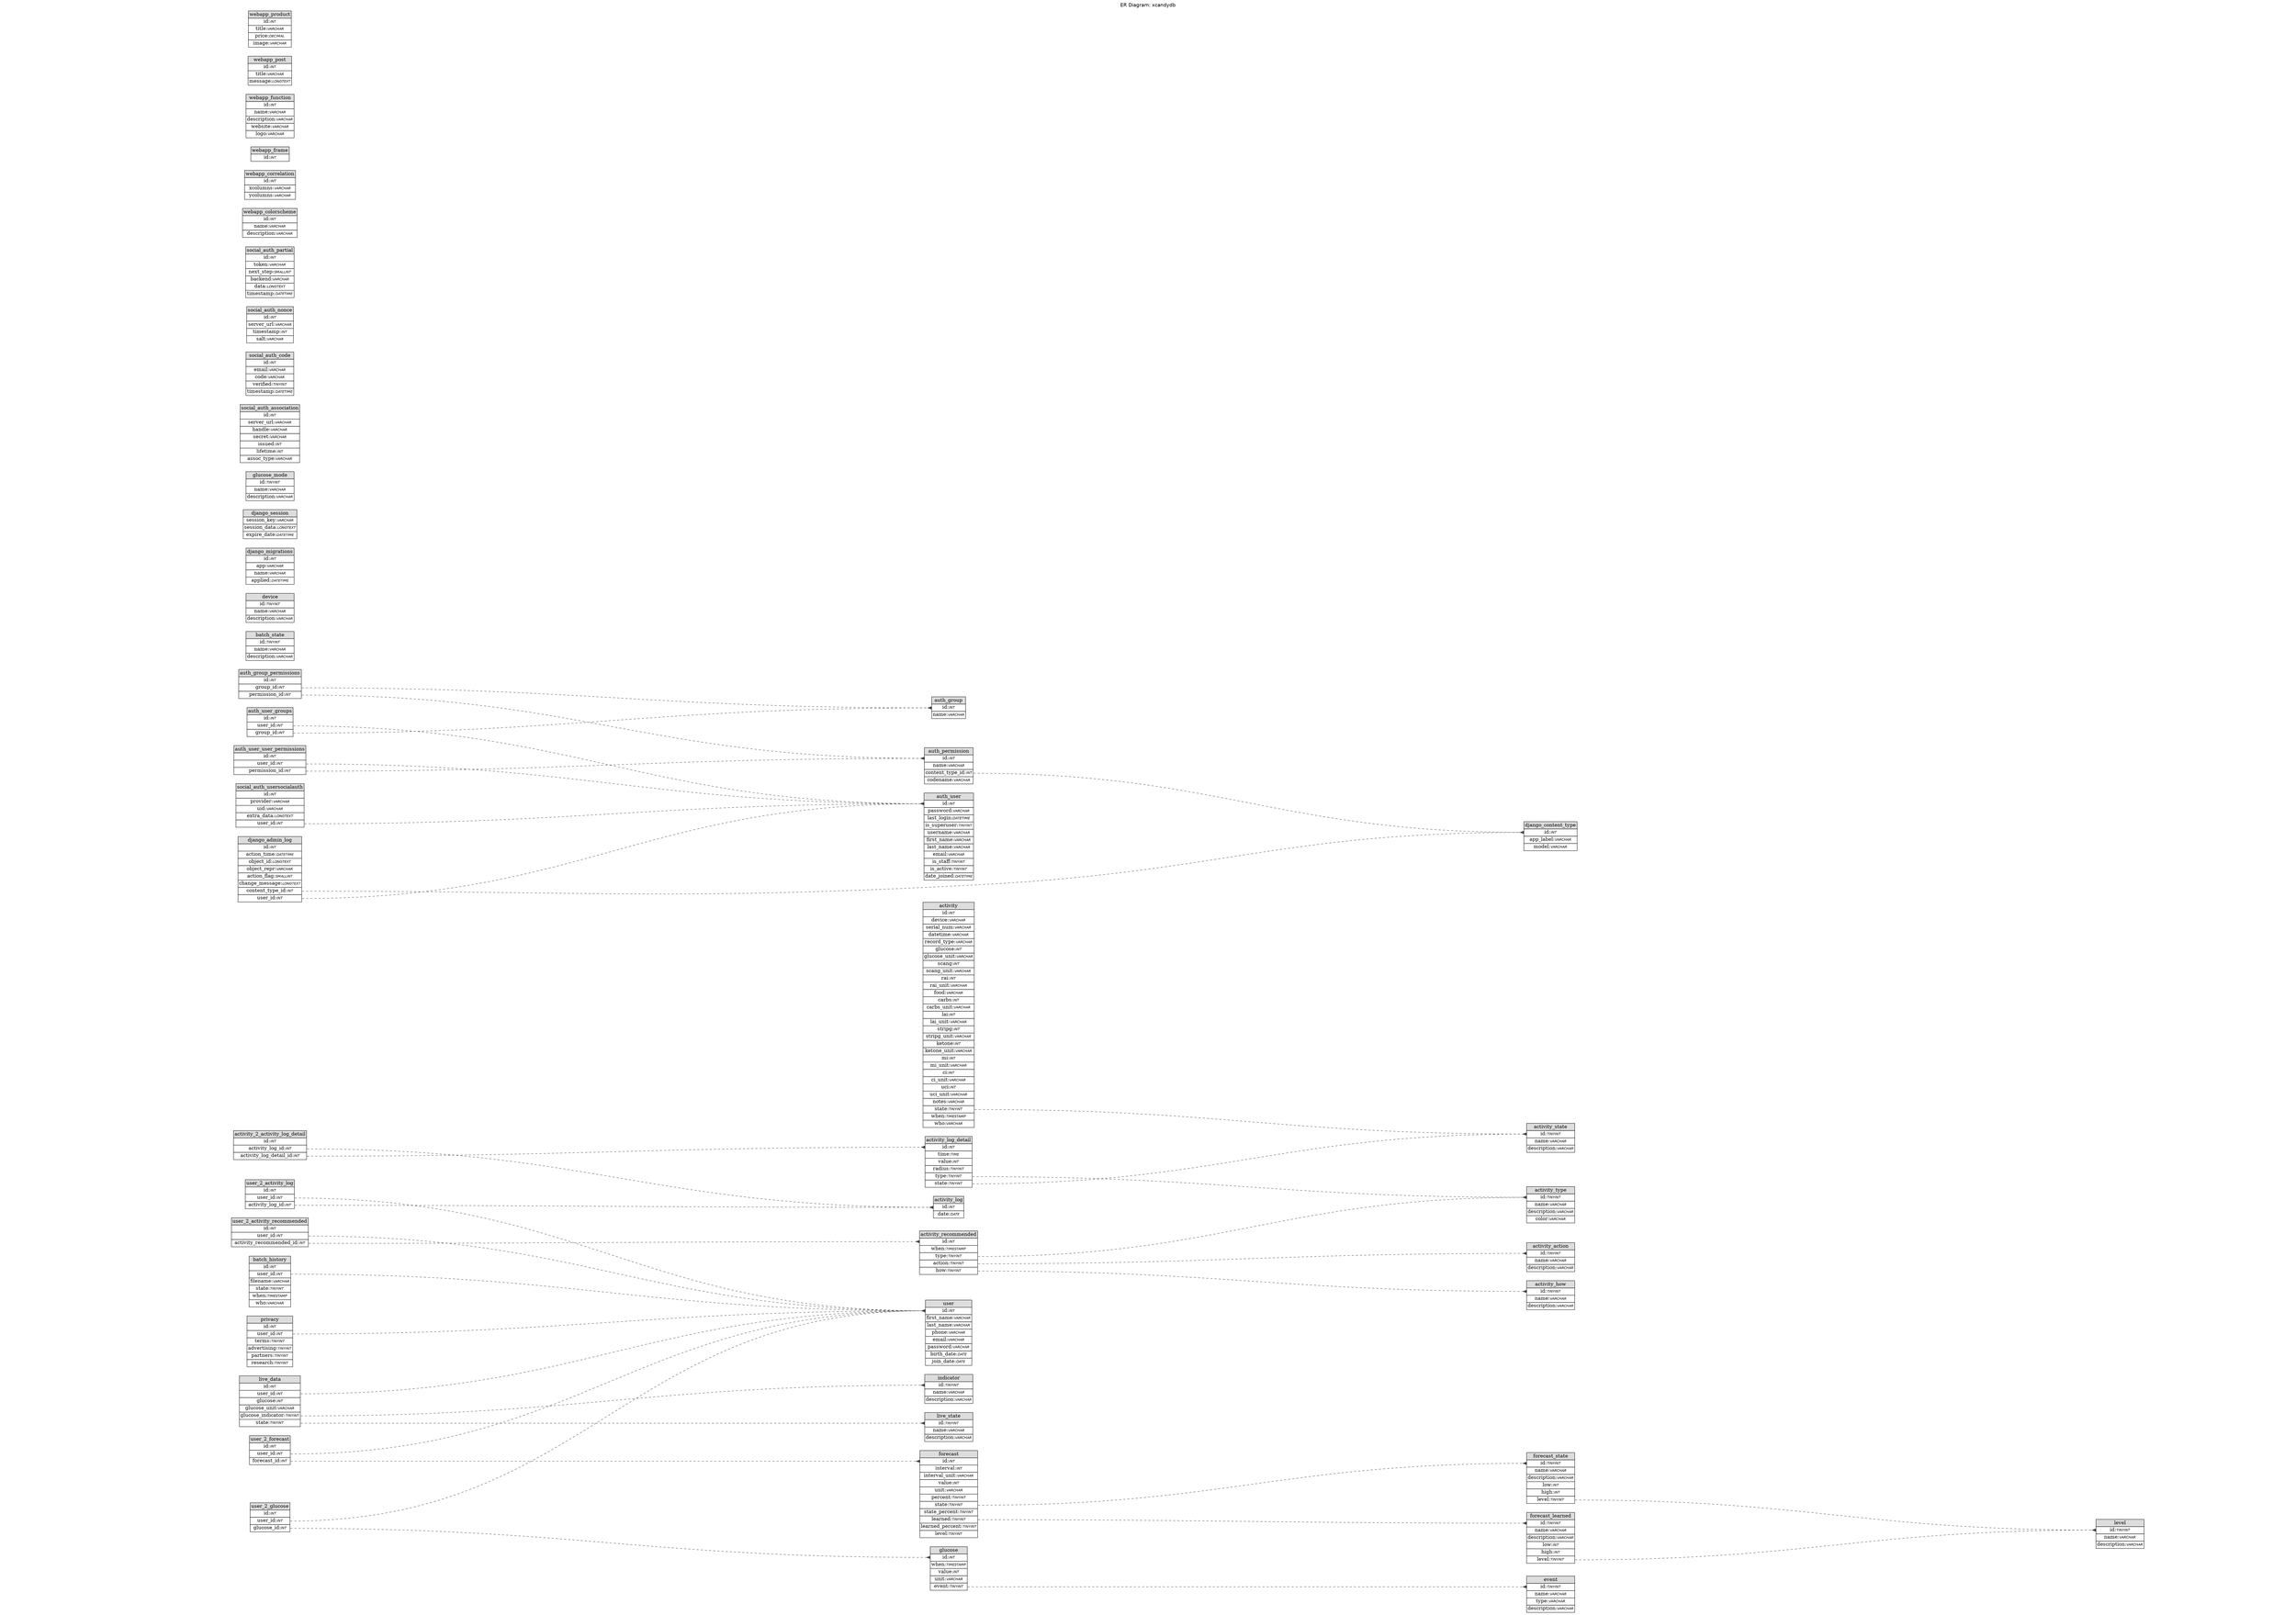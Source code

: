 // ************************************************************
// Generated by: Sequel Pro
// Version 4541
//
// http://www.sequelpro.com/
// https://github.com/sequelpro/sequelpro
//
// Host: 127.0.0.1 (MySQL 5.7.28)
// Database: xcandydb
// Generation Time: 2020-05-05 16:48:35 +0000
// ************************************************************

digraph "Database Structure" {
	label = "ER Diagram: xcandydb";
	labelloc = t;
	compound = true;
	node [ shape = record ];
	fontname = "Helvetica";
	ranksep = 1.25;
	ratio = 0.7;
	rankdir = LR;
	subgraph "table_activity" {
		node [ shape = "plaintext" ];
		"activity" [ label=<
			<TABLE BORDER="0" CELLSPACING="0" CELLBORDER="1">
			<TR><TD COLSPAN="3" BGCOLOR="#DDDDDD">activity</TD></TR>
			<TR><TD COLSPAN="3" PORT="id">id:<FONT FACE="Helvetica-Oblique" POINT-SIZE="10">INT</FONT></TD></TR>
			<TR><TD COLSPAN="3" PORT="device">device:<FONT FACE="Helvetica-Oblique" POINT-SIZE="10">VARCHAR</FONT></TD></TR>
			<TR><TD COLSPAN="3" PORT="serial_num">serial_num:<FONT FACE="Helvetica-Oblique" POINT-SIZE="10">VARCHAR</FONT></TD></TR>
			<TR><TD COLSPAN="3" PORT="datetime">datetime:<FONT FACE="Helvetica-Oblique" POINT-SIZE="10">VARCHAR</FONT></TD></TR>
			<TR><TD COLSPAN="3" PORT="record_type">record_type:<FONT FACE="Helvetica-Oblique" POINT-SIZE="10">VARCHAR</FONT></TD></TR>
			<TR><TD COLSPAN="3" PORT="glucose">glucose:<FONT FACE="Helvetica-Oblique" POINT-SIZE="10">INT</FONT></TD></TR>
			<TR><TD COLSPAN="3" PORT="glucose_unit">glucose_unit:<FONT FACE="Helvetica-Oblique" POINT-SIZE="10">VARCHAR</FONT></TD></TR>
			<TR><TD COLSPAN="3" PORT="scang">scang:<FONT FACE="Helvetica-Oblique" POINT-SIZE="10">INT</FONT></TD></TR>
			<TR><TD COLSPAN="3" PORT="scang_unit">scang_unit:<FONT FACE="Helvetica-Oblique" POINT-SIZE="10">VARCHAR</FONT></TD></TR>
			<TR><TD COLSPAN="3" PORT="rai">rai:<FONT FACE="Helvetica-Oblique" POINT-SIZE="10">INT</FONT></TD></TR>
			<TR><TD COLSPAN="3" PORT="rai_unit">rai_unit:<FONT FACE="Helvetica-Oblique" POINT-SIZE="10">VARCHAR</FONT></TD></TR>
			<TR><TD COLSPAN="3" PORT="food">food:<FONT FACE="Helvetica-Oblique" POINT-SIZE="10">VARCHAR</FONT></TD></TR>
			<TR><TD COLSPAN="3" PORT="carbs">carbs:<FONT FACE="Helvetica-Oblique" POINT-SIZE="10">INT</FONT></TD></TR>
			<TR><TD COLSPAN="3" PORT="carbs_unit">carbs_unit:<FONT FACE="Helvetica-Oblique" POINT-SIZE="10">VARCHAR</FONT></TD></TR>
			<TR><TD COLSPAN="3" PORT="lai">lai:<FONT FACE="Helvetica-Oblique" POINT-SIZE="10">INT</FONT></TD></TR>
			<TR><TD COLSPAN="3" PORT="lai_unit">lai_unit:<FONT FACE="Helvetica-Oblique" POINT-SIZE="10">VARCHAR</FONT></TD></TR>
			<TR><TD COLSPAN="3" PORT="stripg">stripg:<FONT FACE="Helvetica-Oblique" POINT-SIZE="10">INT</FONT></TD></TR>
			<TR><TD COLSPAN="3" PORT="stripg_unit">stripg_unit:<FONT FACE="Helvetica-Oblique" POINT-SIZE="10">VARCHAR</FONT></TD></TR>
			<TR><TD COLSPAN="3" PORT="ketone">ketone:<FONT FACE="Helvetica-Oblique" POINT-SIZE="10">INT</FONT></TD></TR>
			<TR><TD COLSPAN="3" PORT="ketone_unit">ketone_unit:<FONT FACE="Helvetica-Oblique" POINT-SIZE="10">VARCHAR</FONT></TD></TR>
			<TR><TD COLSPAN="3" PORT="mi">mi:<FONT FACE="Helvetica-Oblique" POINT-SIZE="10">INT</FONT></TD></TR>
			<TR><TD COLSPAN="3" PORT="mi_unit">mi_unit:<FONT FACE="Helvetica-Oblique" POINT-SIZE="10">VARCHAR</FONT></TD></TR>
			<TR><TD COLSPAN="3" PORT="ci">ci:<FONT FACE="Helvetica-Oblique" POINT-SIZE="10">INT</FONT></TD></TR>
			<TR><TD COLSPAN="3" PORT="ci_unit">ci_unit:<FONT FACE="Helvetica-Oblique" POINT-SIZE="10">VARCHAR</FONT></TD></TR>
			<TR><TD COLSPAN="3" PORT="uci">uci:<FONT FACE="Helvetica-Oblique" POINT-SIZE="10">INT</FONT></TD></TR>
			<TR><TD COLSPAN="3" PORT="uci_unit">uci_unit:<FONT FACE="Helvetica-Oblique" POINT-SIZE="10">VARCHAR</FONT></TD></TR>
			<TR><TD COLSPAN="3" PORT="notes">notes:<FONT FACE="Helvetica-Oblique" POINT-SIZE="10">VARCHAR</FONT></TD></TR>
			<TR><TD COLSPAN="3" PORT="state">state:<FONT FACE="Helvetica-Oblique" POINT-SIZE="10">TINYINT</FONT></TD></TR>
			<TR><TD COLSPAN="3" PORT="when">when:<FONT FACE="Helvetica-Oblique" POINT-SIZE="10">TIMESTAMP</FONT></TD></TR>
			<TR><TD COLSPAN="3" PORT="who">who:<FONT FACE="Helvetica-Oblique" POINT-SIZE="10">VARCHAR</FONT></TD></TR>
			</TABLE>>
		];
	}
	subgraph "table_activity_2_activity_log_detail" {
		node [ shape = "plaintext" ];
		"activity_2_activity_log_detail" [ label=<
			<TABLE BORDER="0" CELLSPACING="0" CELLBORDER="1">
			<TR><TD COLSPAN="3" BGCOLOR="#DDDDDD">activity_2_activity_log_detail</TD></TR>
			<TR><TD COLSPAN="3" PORT="id">id:<FONT FACE="Helvetica-Oblique" POINT-SIZE="10">INT</FONT></TD></TR>
			<TR><TD COLSPAN="3" PORT="activity_log_id">activity_log_id:<FONT FACE="Helvetica-Oblique" POINT-SIZE="10">INT</FONT></TD></TR>
			<TR><TD COLSPAN="3" PORT="activity_log_detail_id">activity_log_detail_id:<FONT FACE="Helvetica-Oblique" POINT-SIZE="10">INT</FONT></TD></TR>
			</TABLE>>
		];
	}
	subgraph "table_activity_action" {
		node [ shape = "plaintext" ];
		"activity_action" [ label=<
			<TABLE BORDER="0" CELLSPACING="0" CELLBORDER="1">
			<TR><TD COLSPAN="3" BGCOLOR="#DDDDDD">activity_action</TD></TR>
			<TR><TD COLSPAN="3" PORT="id">id:<FONT FACE="Helvetica-Oblique" POINT-SIZE="10">TINYINT</FONT></TD></TR>
			<TR><TD COLSPAN="3" PORT="name">name:<FONT FACE="Helvetica-Oblique" POINT-SIZE="10">VARCHAR</FONT></TD></TR>
			<TR><TD COLSPAN="3" PORT="description">description:<FONT FACE="Helvetica-Oblique" POINT-SIZE="10">VARCHAR</FONT></TD></TR>
			</TABLE>>
		];
	}
	subgraph "table_activity_how" {
		node [ shape = "plaintext" ];
		"activity_how" [ label=<
			<TABLE BORDER="0" CELLSPACING="0" CELLBORDER="1">
			<TR><TD COLSPAN="3" BGCOLOR="#DDDDDD">activity_how</TD></TR>
			<TR><TD COLSPAN="3" PORT="id">id:<FONT FACE="Helvetica-Oblique" POINT-SIZE="10">TINYINT</FONT></TD></TR>
			<TR><TD COLSPAN="3" PORT="name">name:<FONT FACE="Helvetica-Oblique" POINT-SIZE="10">VARCHAR</FONT></TD></TR>
			<TR><TD COLSPAN="3" PORT="description">description:<FONT FACE="Helvetica-Oblique" POINT-SIZE="10">VARCHAR</FONT></TD></TR>
			</TABLE>>
		];
	}
	subgraph "table_activity_log" {
		node [ shape = "plaintext" ];
		"activity_log" [ label=<
			<TABLE BORDER="0" CELLSPACING="0" CELLBORDER="1">
			<TR><TD COLSPAN="3" BGCOLOR="#DDDDDD">activity_log</TD></TR>
			<TR><TD COLSPAN="3" PORT="id">id:<FONT FACE="Helvetica-Oblique" POINT-SIZE="10">INT</FONT></TD></TR>
			<TR><TD COLSPAN="3" PORT="date">date:<FONT FACE="Helvetica-Oblique" POINT-SIZE="10">DATE</FONT></TD></TR>
			</TABLE>>
		];
	}
	subgraph "table_activity_log_detail" {
		node [ shape = "plaintext" ];
		"activity_log_detail" [ label=<
			<TABLE BORDER="0" CELLSPACING="0" CELLBORDER="1">
			<TR><TD COLSPAN="3" BGCOLOR="#DDDDDD">activity_log_detail</TD></TR>
			<TR><TD COLSPAN="3" PORT="id">id:<FONT FACE="Helvetica-Oblique" POINT-SIZE="10">INT</FONT></TD></TR>
			<TR><TD COLSPAN="3" PORT="time">time:<FONT FACE="Helvetica-Oblique" POINT-SIZE="10">TIME</FONT></TD></TR>
			<TR><TD COLSPAN="3" PORT="value">value:<FONT FACE="Helvetica-Oblique" POINT-SIZE="10">INT</FONT></TD></TR>
			<TR><TD COLSPAN="3" PORT="radius">radius:<FONT FACE="Helvetica-Oblique" POINT-SIZE="10">TINYINT</FONT></TD></TR>
			<TR><TD COLSPAN="3" PORT="type">type:<FONT FACE="Helvetica-Oblique" POINT-SIZE="10">TINYINT</FONT></TD></TR>
			<TR><TD COLSPAN="3" PORT="state">state:<FONT FACE="Helvetica-Oblique" POINT-SIZE="10">TINYINT</FONT></TD></TR>
			</TABLE>>
		];
	}
	subgraph "table_activity_recommended" {
		node [ shape = "plaintext" ];
		"activity_recommended" [ label=<
			<TABLE BORDER="0" CELLSPACING="0" CELLBORDER="1">
			<TR><TD COLSPAN="3" BGCOLOR="#DDDDDD">activity_recommended</TD></TR>
			<TR><TD COLSPAN="3" PORT="id">id:<FONT FACE="Helvetica-Oblique" POINT-SIZE="10">INT</FONT></TD></TR>
			<TR><TD COLSPAN="3" PORT="when">when:<FONT FACE="Helvetica-Oblique" POINT-SIZE="10">TIMESTAMP</FONT></TD></TR>
			<TR><TD COLSPAN="3" PORT="type">type:<FONT FACE="Helvetica-Oblique" POINT-SIZE="10">TINYINT</FONT></TD></TR>
			<TR><TD COLSPAN="3" PORT="action">action:<FONT FACE="Helvetica-Oblique" POINT-SIZE="10">TINYINT</FONT></TD></TR>
			<TR><TD COLSPAN="3" PORT="how">how:<FONT FACE="Helvetica-Oblique" POINT-SIZE="10">TINYINT</FONT></TD></TR>
			</TABLE>>
		];
	}
	subgraph "table_activity_state" {
		node [ shape = "plaintext" ];
		"activity_state" [ label=<
			<TABLE BORDER="0" CELLSPACING="0" CELLBORDER="1">
			<TR><TD COLSPAN="3" BGCOLOR="#DDDDDD">activity_state</TD></TR>
			<TR><TD COLSPAN="3" PORT="id">id:<FONT FACE="Helvetica-Oblique" POINT-SIZE="10">TINYINT</FONT></TD></TR>
			<TR><TD COLSPAN="3" PORT="name">name:<FONT FACE="Helvetica-Oblique" POINT-SIZE="10">VARCHAR</FONT></TD></TR>
			<TR><TD COLSPAN="3" PORT="description">description:<FONT FACE="Helvetica-Oblique" POINT-SIZE="10">VARCHAR</FONT></TD></TR>
			</TABLE>>
		];
	}
	subgraph "table_activity_type" {
		node [ shape = "plaintext" ];
		"activity_type" [ label=<
			<TABLE BORDER="0" CELLSPACING="0" CELLBORDER="1">
			<TR><TD COLSPAN="3" BGCOLOR="#DDDDDD">activity_type</TD></TR>
			<TR><TD COLSPAN="3" PORT="id">id:<FONT FACE="Helvetica-Oblique" POINT-SIZE="10">TINYINT</FONT></TD></TR>
			<TR><TD COLSPAN="3" PORT="name">name:<FONT FACE="Helvetica-Oblique" POINT-SIZE="10">VARCHAR</FONT></TD></TR>
			<TR><TD COLSPAN="3" PORT="description">description:<FONT FACE="Helvetica-Oblique" POINT-SIZE="10">VARCHAR</FONT></TD></TR>
			<TR><TD COLSPAN="3" PORT="color">color:<FONT FACE="Helvetica-Oblique" POINT-SIZE="10">VARCHAR</FONT></TD></TR>
			</TABLE>>
		];
	}
	subgraph "table_auth_group" {
		node [ shape = "plaintext" ];
		"auth_group" [ label=<
			<TABLE BORDER="0" CELLSPACING="0" CELLBORDER="1">
			<TR><TD COLSPAN="3" BGCOLOR="#DDDDDD">auth_group</TD></TR>
			<TR><TD COLSPAN="3" PORT="id">id:<FONT FACE="Helvetica-Oblique" POINT-SIZE="10">INT</FONT></TD></TR>
			<TR><TD COLSPAN="3" PORT="name">name:<FONT FACE="Helvetica-Oblique" POINT-SIZE="10">VARCHAR</FONT></TD></TR>
			</TABLE>>
		];
	}
	subgraph "table_auth_group_permissions" {
		node [ shape = "plaintext" ];
		"auth_group_permissions" [ label=<
			<TABLE BORDER="0" CELLSPACING="0" CELLBORDER="1">
			<TR><TD COLSPAN="3" BGCOLOR="#DDDDDD">auth_group_permissions</TD></TR>
			<TR><TD COLSPAN="3" PORT="id">id:<FONT FACE="Helvetica-Oblique" POINT-SIZE="10">INT</FONT></TD></TR>
			<TR><TD COLSPAN="3" PORT="group_id">group_id:<FONT FACE="Helvetica-Oblique" POINT-SIZE="10">INT</FONT></TD></TR>
			<TR><TD COLSPAN="3" PORT="permission_id">permission_id:<FONT FACE="Helvetica-Oblique" POINT-SIZE="10">INT</FONT></TD></TR>
			</TABLE>>
		];
	}
	subgraph "table_auth_permission" {
		node [ shape = "plaintext" ];
		"auth_permission" [ label=<
			<TABLE BORDER="0" CELLSPACING="0" CELLBORDER="1">
			<TR><TD COLSPAN="3" BGCOLOR="#DDDDDD">auth_permission</TD></TR>
			<TR><TD COLSPAN="3" PORT="id">id:<FONT FACE="Helvetica-Oblique" POINT-SIZE="10">INT</FONT></TD></TR>
			<TR><TD COLSPAN="3" PORT="name">name:<FONT FACE="Helvetica-Oblique" POINT-SIZE="10">VARCHAR</FONT></TD></TR>
			<TR><TD COLSPAN="3" PORT="content_type_id">content_type_id:<FONT FACE="Helvetica-Oblique" POINT-SIZE="10">INT</FONT></TD></TR>
			<TR><TD COLSPAN="3" PORT="codename">codename:<FONT FACE="Helvetica-Oblique" POINT-SIZE="10">VARCHAR</FONT></TD></TR>
			</TABLE>>
		];
	}
	subgraph "table_auth_user" {
		node [ shape = "plaintext" ];
		"auth_user" [ label=<
			<TABLE BORDER="0" CELLSPACING="0" CELLBORDER="1">
			<TR><TD COLSPAN="3" BGCOLOR="#DDDDDD">auth_user</TD></TR>
			<TR><TD COLSPAN="3" PORT="id">id:<FONT FACE="Helvetica-Oblique" POINT-SIZE="10">INT</FONT></TD></TR>
			<TR><TD COLSPAN="3" PORT="password">password:<FONT FACE="Helvetica-Oblique" POINT-SIZE="10">VARCHAR</FONT></TD></TR>
			<TR><TD COLSPAN="3" PORT="last_login">last_login:<FONT FACE="Helvetica-Oblique" POINT-SIZE="10">DATETIME</FONT></TD></TR>
			<TR><TD COLSPAN="3" PORT="is_superuser">is_superuser:<FONT FACE="Helvetica-Oblique" POINT-SIZE="10">TINYINT</FONT></TD></TR>
			<TR><TD COLSPAN="3" PORT="username">username:<FONT FACE="Helvetica-Oblique" POINT-SIZE="10">VARCHAR</FONT></TD></TR>
			<TR><TD COLSPAN="3" PORT="first_name">first_name:<FONT FACE="Helvetica-Oblique" POINT-SIZE="10">VARCHAR</FONT></TD></TR>
			<TR><TD COLSPAN="3" PORT="last_name">last_name:<FONT FACE="Helvetica-Oblique" POINT-SIZE="10">VARCHAR</FONT></TD></TR>
			<TR><TD COLSPAN="3" PORT="email">email:<FONT FACE="Helvetica-Oblique" POINT-SIZE="10">VARCHAR</FONT></TD></TR>
			<TR><TD COLSPAN="3" PORT="is_staff">is_staff:<FONT FACE="Helvetica-Oblique" POINT-SIZE="10">TINYINT</FONT></TD></TR>
			<TR><TD COLSPAN="3" PORT="is_active">is_active:<FONT FACE="Helvetica-Oblique" POINT-SIZE="10">TINYINT</FONT></TD></TR>
			<TR><TD COLSPAN="3" PORT="date_joined">date_joined:<FONT FACE="Helvetica-Oblique" POINT-SIZE="10">DATETIME</FONT></TD></TR>
			</TABLE>>
		];
	}
	subgraph "table_auth_user_groups" {
		node [ shape = "plaintext" ];
		"auth_user_groups" [ label=<
			<TABLE BORDER="0" CELLSPACING="0" CELLBORDER="1">
			<TR><TD COLSPAN="3" BGCOLOR="#DDDDDD">auth_user_groups</TD></TR>
			<TR><TD COLSPAN="3" PORT="id">id:<FONT FACE="Helvetica-Oblique" POINT-SIZE="10">INT</FONT></TD></TR>
			<TR><TD COLSPAN="3" PORT="user_id">user_id:<FONT FACE="Helvetica-Oblique" POINT-SIZE="10">INT</FONT></TD></TR>
			<TR><TD COLSPAN="3" PORT="group_id">group_id:<FONT FACE="Helvetica-Oblique" POINT-SIZE="10">INT</FONT></TD></TR>
			</TABLE>>
		];
	}
	subgraph "table_auth_user_user_permissions" {
		node [ shape = "plaintext" ];
		"auth_user_user_permissions" [ label=<
			<TABLE BORDER="0" CELLSPACING="0" CELLBORDER="1">
			<TR><TD COLSPAN="3" BGCOLOR="#DDDDDD">auth_user_user_permissions</TD></TR>
			<TR><TD COLSPAN="3" PORT="id">id:<FONT FACE="Helvetica-Oblique" POINT-SIZE="10">INT</FONT></TD></TR>
			<TR><TD COLSPAN="3" PORT="user_id">user_id:<FONT FACE="Helvetica-Oblique" POINT-SIZE="10">INT</FONT></TD></TR>
			<TR><TD COLSPAN="3" PORT="permission_id">permission_id:<FONT FACE="Helvetica-Oblique" POINT-SIZE="10">INT</FONT></TD></TR>
			</TABLE>>
		];
	}
	subgraph "table_batch_history" {
		node [ shape = "plaintext" ];
		"batch_history" [ label=<
			<TABLE BORDER="0" CELLSPACING="0" CELLBORDER="1">
			<TR><TD COLSPAN="3" BGCOLOR="#DDDDDD">batch_history</TD></TR>
			<TR><TD COLSPAN="3" PORT="id">id:<FONT FACE="Helvetica-Oblique" POINT-SIZE="10">INT</FONT></TD></TR>
			<TR><TD COLSPAN="3" PORT="user_id">user_id:<FONT FACE="Helvetica-Oblique" POINT-SIZE="10">INT</FONT></TD></TR>
			<TR><TD COLSPAN="3" PORT="filename">filename:<FONT FACE="Helvetica-Oblique" POINT-SIZE="10">VARCHAR</FONT></TD></TR>
			<TR><TD COLSPAN="3" PORT="state">state:<FONT FACE="Helvetica-Oblique" POINT-SIZE="10">TINYINT</FONT></TD></TR>
			<TR><TD COLSPAN="3" PORT="when">when:<FONT FACE="Helvetica-Oblique" POINT-SIZE="10">TIMESTAMP</FONT></TD></TR>
			<TR><TD COLSPAN="3" PORT="who">who:<FONT FACE="Helvetica-Oblique" POINT-SIZE="10">VARCHAR</FONT></TD></TR>
			</TABLE>>
		];
	}
	subgraph "table_batch_state" {
		node [ shape = "plaintext" ];
		"batch_state" [ label=<
			<TABLE BORDER="0" CELLSPACING="0" CELLBORDER="1">
			<TR><TD COLSPAN="3" BGCOLOR="#DDDDDD">batch_state</TD></TR>
			<TR><TD COLSPAN="3" PORT="id">id:<FONT FACE="Helvetica-Oblique" POINT-SIZE="10">TINYINT</FONT></TD></TR>
			<TR><TD COLSPAN="3" PORT="name">name:<FONT FACE="Helvetica-Oblique" POINT-SIZE="10">VARCHAR</FONT></TD></TR>
			<TR><TD COLSPAN="3" PORT="description">description:<FONT FACE="Helvetica-Oblique" POINT-SIZE="10">VARCHAR</FONT></TD></TR>
			</TABLE>>
		];
	}
	subgraph "table_device" {
		node [ shape = "plaintext" ];
		"device" [ label=<
			<TABLE BORDER="0" CELLSPACING="0" CELLBORDER="1">
			<TR><TD COLSPAN="3" BGCOLOR="#DDDDDD">device</TD></TR>
			<TR><TD COLSPAN="3" PORT="id">id:<FONT FACE="Helvetica-Oblique" POINT-SIZE="10">TINYINT</FONT></TD></TR>
			<TR><TD COLSPAN="3" PORT="name">name:<FONT FACE="Helvetica-Oblique" POINT-SIZE="10">VARCHAR</FONT></TD></TR>
			<TR><TD COLSPAN="3" PORT="description">description:<FONT FACE="Helvetica-Oblique" POINT-SIZE="10">VARCHAR</FONT></TD></TR>
			</TABLE>>
		];
	}
	subgraph "table_django_admin_log" {
		node [ shape = "plaintext" ];
		"django_admin_log" [ label=<
			<TABLE BORDER="0" CELLSPACING="0" CELLBORDER="1">
			<TR><TD COLSPAN="3" BGCOLOR="#DDDDDD">django_admin_log</TD></TR>
			<TR><TD COLSPAN="3" PORT="id">id:<FONT FACE="Helvetica-Oblique" POINT-SIZE="10">INT</FONT></TD></TR>
			<TR><TD COLSPAN="3" PORT="action_time">action_time:<FONT FACE="Helvetica-Oblique" POINT-SIZE="10">DATETIME</FONT></TD></TR>
			<TR><TD COLSPAN="3" PORT="object_id">object_id:<FONT FACE="Helvetica-Oblique" POINT-SIZE="10">LONGTEXT</FONT></TD></TR>
			<TR><TD COLSPAN="3" PORT="object_repr">object_repr:<FONT FACE="Helvetica-Oblique" POINT-SIZE="10">VARCHAR</FONT></TD></TR>
			<TR><TD COLSPAN="3" PORT="action_flag">action_flag:<FONT FACE="Helvetica-Oblique" POINT-SIZE="10">SMALLINT</FONT></TD></TR>
			<TR><TD COLSPAN="3" PORT="change_message">change_message:<FONT FACE="Helvetica-Oblique" POINT-SIZE="10">LONGTEXT</FONT></TD></TR>
			<TR><TD COLSPAN="3" PORT="content_type_id">content_type_id:<FONT FACE="Helvetica-Oblique" POINT-SIZE="10">INT</FONT></TD></TR>
			<TR><TD COLSPAN="3" PORT="user_id">user_id:<FONT FACE="Helvetica-Oblique" POINT-SIZE="10">INT</FONT></TD></TR>
			</TABLE>>
		];
	}
	subgraph "table_django_content_type" {
		node [ shape = "plaintext" ];
		"django_content_type" [ label=<
			<TABLE BORDER="0" CELLSPACING="0" CELLBORDER="1">
			<TR><TD COLSPAN="3" BGCOLOR="#DDDDDD">django_content_type</TD></TR>
			<TR><TD COLSPAN="3" PORT="id">id:<FONT FACE="Helvetica-Oblique" POINT-SIZE="10">INT</FONT></TD></TR>
			<TR><TD COLSPAN="3" PORT="app_label">app_label:<FONT FACE="Helvetica-Oblique" POINT-SIZE="10">VARCHAR</FONT></TD></TR>
			<TR><TD COLSPAN="3" PORT="model">model:<FONT FACE="Helvetica-Oblique" POINT-SIZE="10">VARCHAR</FONT></TD></TR>
			</TABLE>>
		];
	}
	subgraph "table_django_migrations" {
		node [ shape = "plaintext" ];
		"django_migrations" [ label=<
			<TABLE BORDER="0" CELLSPACING="0" CELLBORDER="1">
			<TR><TD COLSPAN="3" BGCOLOR="#DDDDDD">django_migrations</TD></TR>
			<TR><TD COLSPAN="3" PORT="id">id:<FONT FACE="Helvetica-Oblique" POINT-SIZE="10">INT</FONT></TD></TR>
			<TR><TD COLSPAN="3" PORT="app">app:<FONT FACE="Helvetica-Oblique" POINT-SIZE="10">VARCHAR</FONT></TD></TR>
			<TR><TD COLSPAN="3" PORT="name">name:<FONT FACE="Helvetica-Oblique" POINT-SIZE="10">VARCHAR</FONT></TD></TR>
			<TR><TD COLSPAN="3" PORT="applied">applied:<FONT FACE="Helvetica-Oblique" POINT-SIZE="10">DATETIME</FONT></TD></TR>
			</TABLE>>
		];
	}
	subgraph "table_django_session" {
		node [ shape = "plaintext" ];
		"django_session" [ label=<
			<TABLE BORDER="0" CELLSPACING="0" CELLBORDER="1">
			<TR><TD COLSPAN="3" BGCOLOR="#DDDDDD">django_session</TD></TR>
			<TR><TD COLSPAN="3" PORT="session_key">session_key:<FONT FACE="Helvetica-Oblique" POINT-SIZE="10">VARCHAR</FONT></TD></TR>
			<TR><TD COLSPAN="3" PORT="session_data">session_data:<FONT FACE="Helvetica-Oblique" POINT-SIZE="10">LONGTEXT</FONT></TD></TR>
			<TR><TD COLSPAN="3" PORT="expire_date">expire_date:<FONT FACE="Helvetica-Oblique" POINT-SIZE="10">DATETIME</FONT></TD></TR>
			</TABLE>>
		];
	}
	subgraph "table_event" {
		node [ shape = "plaintext" ];
		"event" [ label=<
			<TABLE BORDER="0" CELLSPACING="0" CELLBORDER="1">
			<TR><TD COLSPAN="3" BGCOLOR="#DDDDDD">event</TD></TR>
			<TR><TD COLSPAN="3" PORT="id">id:<FONT FACE="Helvetica-Oblique" POINT-SIZE="10">TINYINT</FONT></TD></TR>
			<TR><TD COLSPAN="3" PORT="name">name:<FONT FACE="Helvetica-Oblique" POINT-SIZE="10">VARCHAR</FONT></TD></TR>
			<TR><TD COLSPAN="3" PORT="type">type:<FONT FACE="Helvetica-Oblique" POINT-SIZE="10">VARCHAR</FONT></TD></TR>
			<TR><TD COLSPAN="3" PORT="description">description:<FONT FACE="Helvetica-Oblique" POINT-SIZE="10">VARCHAR</FONT></TD></TR>
			</TABLE>>
		];
	}
	subgraph "table_forecast" {
		node [ shape = "plaintext" ];
		"forecast" [ label=<
			<TABLE BORDER="0" CELLSPACING="0" CELLBORDER="1">
			<TR><TD COLSPAN="3" BGCOLOR="#DDDDDD">forecast</TD></TR>
			<TR><TD COLSPAN="3" PORT="id">id:<FONT FACE="Helvetica-Oblique" POINT-SIZE="10">INT</FONT></TD></TR>
			<TR><TD COLSPAN="3" PORT="interval">interval:<FONT FACE="Helvetica-Oblique" POINT-SIZE="10">INT</FONT></TD></TR>
			<TR><TD COLSPAN="3" PORT="interval_unit">interval_unit:<FONT FACE="Helvetica-Oblique" POINT-SIZE="10">VARCHAR</FONT></TD></TR>
			<TR><TD COLSPAN="3" PORT="value">value:<FONT FACE="Helvetica-Oblique" POINT-SIZE="10">INT</FONT></TD></TR>
			<TR><TD COLSPAN="3" PORT="unit">unit:<FONT FACE="Helvetica-Oblique" POINT-SIZE="10">VARCHAR</FONT></TD></TR>
			<TR><TD COLSPAN="3" PORT="percent">percent:<FONT FACE="Helvetica-Oblique" POINT-SIZE="10">TINYINT</FONT></TD></TR>
			<TR><TD COLSPAN="3" PORT="state">state:<FONT FACE="Helvetica-Oblique" POINT-SIZE="10">TINYINT</FONT></TD></TR>
			<TR><TD COLSPAN="3" PORT="state_percent">state_percent:<FONT FACE="Helvetica-Oblique" POINT-SIZE="10">TINYINT</FONT></TD></TR>
			<TR><TD COLSPAN="3" PORT="learned">learned:<FONT FACE="Helvetica-Oblique" POINT-SIZE="10">TINYINT</FONT></TD></TR>
			<TR><TD COLSPAN="3" PORT="learned_percent">learned_percent:<FONT FACE="Helvetica-Oblique" POINT-SIZE="10">TINYINT</FONT></TD></TR>
			<TR><TD COLSPAN="3" PORT="level">level:<FONT FACE="Helvetica-Oblique" POINT-SIZE="10">TINYINT</FONT></TD></TR>
			</TABLE>>
		];
	}
	subgraph "table_forecast_learned" {
		node [ shape = "plaintext" ];
		"forecast_learned" [ label=<
			<TABLE BORDER="0" CELLSPACING="0" CELLBORDER="1">
			<TR><TD COLSPAN="3" BGCOLOR="#DDDDDD">forecast_learned</TD></TR>
			<TR><TD COLSPAN="3" PORT="id">id:<FONT FACE="Helvetica-Oblique" POINT-SIZE="10">TINYINT</FONT></TD></TR>
			<TR><TD COLSPAN="3" PORT="name">name:<FONT FACE="Helvetica-Oblique" POINT-SIZE="10">VARCHAR</FONT></TD></TR>
			<TR><TD COLSPAN="3" PORT="description">description:<FONT FACE="Helvetica-Oblique" POINT-SIZE="10">VARCHAR</FONT></TD></TR>
			<TR><TD COLSPAN="3" PORT="low">low:<FONT FACE="Helvetica-Oblique" POINT-SIZE="10">INT</FONT></TD></TR>
			<TR><TD COLSPAN="3" PORT="high">high:<FONT FACE="Helvetica-Oblique" POINT-SIZE="10">INT</FONT></TD></TR>
			<TR><TD COLSPAN="3" PORT="level">level:<FONT FACE="Helvetica-Oblique" POINT-SIZE="10">TINYINT</FONT></TD></TR>
			</TABLE>>
		];
	}
	subgraph "table_forecast_state" {
		node [ shape = "plaintext" ];
		"forecast_state" [ label=<
			<TABLE BORDER="0" CELLSPACING="0" CELLBORDER="1">
			<TR><TD COLSPAN="3" BGCOLOR="#DDDDDD">forecast_state</TD></TR>
			<TR><TD COLSPAN="3" PORT="id">id:<FONT FACE="Helvetica-Oblique" POINT-SIZE="10">TINYINT</FONT></TD></TR>
			<TR><TD COLSPAN="3" PORT="name">name:<FONT FACE="Helvetica-Oblique" POINT-SIZE="10">VARCHAR</FONT></TD></TR>
			<TR><TD COLSPAN="3" PORT="description">description:<FONT FACE="Helvetica-Oblique" POINT-SIZE="10">VARCHAR</FONT></TD></TR>
			<TR><TD COLSPAN="3" PORT="low">low:<FONT FACE="Helvetica-Oblique" POINT-SIZE="10">INT</FONT></TD></TR>
			<TR><TD COLSPAN="3" PORT="high">high:<FONT FACE="Helvetica-Oblique" POINT-SIZE="10">INT</FONT></TD></TR>
			<TR><TD COLSPAN="3" PORT="level">level:<FONT FACE="Helvetica-Oblique" POINT-SIZE="10">TINYINT</FONT></TD></TR>
			</TABLE>>
		];
	}
	subgraph "table_glucose" {
		node [ shape = "plaintext" ];
		"glucose" [ label=<
			<TABLE BORDER="0" CELLSPACING="0" CELLBORDER="1">
			<TR><TD COLSPAN="3" BGCOLOR="#DDDDDD">glucose</TD></TR>
			<TR><TD COLSPAN="3" PORT="id">id:<FONT FACE="Helvetica-Oblique" POINT-SIZE="10">INT</FONT></TD></TR>
			<TR><TD COLSPAN="3" PORT="when">when:<FONT FACE="Helvetica-Oblique" POINT-SIZE="10">TIMESTAMP</FONT></TD></TR>
			<TR><TD COLSPAN="3" PORT="value">value:<FONT FACE="Helvetica-Oblique" POINT-SIZE="10">INT</FONT></TD></TR>
			<TR><TD COLSPAN="3" PORT="unit">unit:<FONT FACE="Helvetica-Oblique" POINT-SIZE="10">VARCHAR</FONT></TD></TR>
			<TR><TD COLSPAN="3" PORT="event">event:<FONT FACE="Helvetica-Oblique" POINT-SIZE="10">TINYINT</FONT></TD></TR>
			</TABLE>>
		];
	}
	subgraph "table_glucose_mode" {
		node [ shape = "plaintext" ];
		"glucose_mode" [ label=<
			<TABLE BORDER="0" CELLSPACING="0" CELLBORDER="1">
			<TR><TD COLSPAN="3" BGCOLOR="#DDDDDD">glucose_mode</TD></TR>
			<TR><TD COLSPAN="3" PORT="id">id:<FONT FACE="Helvetica-Oblique" POINT-SIZE="10">TINYINT</FONT></TD></TR>
			<TR><TD COLSPAN="3" PORT="name">name:<FONT FACE="Helvetica-Oblique" POINT-SIZE="10">VARCHAR</FONT></TD></TR>
			<TR><TD COLSPAN="3" PORT="description">description:<FONT FACE="Helvetica-Oblique" POINT-SIZE="10">VARCHAR</FONT></TD></TR>
			</TABLE>>
		];
	}
	subgraph "table_indicator" {
		node [ shape = "plaintext" ];
		"indicator" [ label=<
			<TABLE BORDER="0" CELLSPACING="0" CELLBORDER="1">
			<TR><TD COLSPAN="3" BGCOLOR="#DDDDDD">indicator</TD></TR>
			<TR><TD COLSPAN="3" PORT="id">id:<FONT FACE="Helvetica-Oblique" POINT-SIZE="10">TINYINT</FONT></TD></TR>
			<TR><TD COLSPAN="3" PORT="name">name:<FONT FACE="Helvetica-Oblique" POINT-SIZE="10">VARCHAR</FONT></TD></TR>
			<TR><TD COLSPAN="3" PORT="description">description:<FONT FACE="Helvetica-Oblique" POINT-SIZE="10">VARCHAR</FONT></TD></TR>
			</TABLE>>
		];
	}
	subgraph "table_level" {
		node [ shape = "plaintext" ];
		"level" [ label=<
			<TABLE BORDER="0" CELLSPACING="0" CELLBORDER="1">
			<TR><TD COLSPAN="3" BGCOLOR="#DDDDDD">level</TD></TR>
			<TR><TD COLSPAN="3" PORT="id">id:<FONT FACE="Helvetica-Oblique" POINT-SIZE="10">TINYINT</FONT></TD></TR>
			<TR><TD COLSPAN="3" PORT="name">name:<FONT FACE="Helvetica-Oblique" POINT-SIZE="10">VARCHAR</FONT></TD></TR>
			<TR><TD COLSPAN="3" PORT="description">description:<FONT FACE="Helvetica-Oblique" POINT-SIZE="10">VARCHAR</FONT></TD></TR>
			</TABLE>>
		];
	}
	subgraph "table_live_data" {
		node [ shape = "plaintext" ];
		"live_data" [ label=<
			<TABLE BORDER="0" CELLSPACING="0" CELLBORDER="1">
			<TR><TD COLSPAN="3" BGCOLOR="#DDDDDD">live_data</TD></TR>
			<TR><TD COLSPAN="3" PORT="id">id:<FONT FACE="Helvetica-Oblique" POINT-SIZE="10">INT</FONT></TD></TR>
			<TR><TD COLSPAN="3" PORT="user_id">user_id:<FONT FACE="Helvetica-Oblique" POINT-SIZE="10">INT</FONT></TD></TR>
			<TR><TD COLSPAN="3" PORT="glucose">glucose:<FONT FACE="Helvetica-Oblique" POINT-SIZE="10">INT</FONT></TD></TR>
			<TR><TD COLSPAN="3" PORT="glucose_unit">glucose_unit:<FONT FACE="Helvetica-Oblique" POINT-SIZE="10">VARCHAR</FONT></TD></TR>
			<TR><TD COLSPAN="3" PORT="glucose_indicator">glucose_indicator:<FONT FACE="Helvetica-Oblique" POINT-SIZE="10">TINYINT</FONT></TD></TR>
			<TR><TD COLSPAN="3" PORT="state">state:<FONT FACE="Helvetica-Oblique" POINT-SIZE="10">TINYINT</FONT></TD></TR>
			</TABLE>>
		];
	}
	subgraph "table_live_state" {
		node [ shape = "plaintext" ];
		"live_state" [ label=<
			<TABLE BORDER="0" CELLSPACING="0" CELLBORDER="1">
			<TR><TD COLSPAN="3" BGCOLOR="#DDDDDD">live_state</TD></TR>
			<TR><TD COLSPAN="3" PORT="id">id:<FONT FACE="Helvetica-Oblique" POINT-SIZE="10">TINYINT</FONT></TD></TR>
			<TR><TD COLSPAN="3" PORT="name">name:<FONT FACE="Helvetica-Oblique" POINT-SIZE="10">VARCHAR</FONT></TD></TR>
			<TR><TD COLSPAN="3" PORT="description">description:<FONT FACE="Helvetica-Oblique" POINT-SIZE="10">VARCHAR</FONT></TD></TR>
			</TABLE>>
		];
	}
	subgraph "table_privacy" {
		node [ shape = "plaintext" ];
		"privacy" [ label=<
			<TABLE BORDER="0" CELLSPACING="0" CELLBORDER="1">
			<TR><TD COLSPAN="3" BGCOLOR="#DDDDDD">privacy</TD></TR>
			<TR><TD COLSPAN="3" PORT="id">id:<FONT FACE="Helvetica-Oblique" POINT-SIZE="10">INT</FONT></TD></TR>
			<TR><TD COLSPAN="3" PORT="user_id">user_id:<FONT FACE="Helvetica-Oblique" POINT-SIZE="10">INT</FONT></TD></TR>
			<TR><TD COLSPAN="3" PORT="terms">terms:<FONT FACE="Helvetica-Oblique" POINT-SIZE="10">TINYINT</FONT></TD></TR>
			<TR><TD COLSPAN="3" PORT="advertising">advertising:<FONT FACE="Helvetica-Oblique" POINT-SIZE="10">TINYINT</FONT></TD></TR>
			<TR><TD COLSPAN="3" PORT="partners">partners:<FONT FACE="Helvetica-Oblique" POINT-SIZE="10">TINYINT</FONT></TD></TR>
			<TR><TD COLSPAN="3" PORT="research">research:<FONT FACE="Helvetica-Oblique" POINT-SIZE="10">TINYINT</FONT></TD></TR>
			</TABLE>>
		];
	}
	subgraph "table_social_auth_association" {
		node [ shape = "plaintext" ];
		"social_auth_association" [ label=<
			<TABLE BORDER="0" CELLSPACING="0" CELLBORDER="1">
			<TR><TD COLSPAN="3" BGCOLOR="#DDDDDD">social_auth_association</TD></TR>
			<TR><TD COLSPAN="3" PORT="id">id:<FONT FACE="Helvetica-Oblique" POINT-SIZE="10">INT</FONT></TD></TR>
			<TR><TD COLSPAN="3" PORT="server_url">server_url:<FONT FACE="Helvetica-Oblique" POINT-SIZE="10">VARCHAR</FONT></TD></TR>
			<TR><TD COLSPAN="3" PORT="handle">handle:<FONT FACE="Helvetica-Oblique" POINT-SIZE="10">VARCHAR</FONT></TD></TR>
			<TR><TD COLSPAN="3" PORT="secret">secret:<FONT FACE="Helvetica-Oblique" POINT-SIZE="10">VARCHAR</FONT></TD></TR>
			<TR><TD COLSPAN="3" PORT="issued">issued:<FONT FACE="Helvetica-Oblique" POINT-SIZE="10">INT</FONT></TD></TR>
			<TR><TD COLSPAN="3" PORT="lifetime">lifetime:<FONT FACE="Helvetica-Oblique" POINT-SIZE="10">INT</FONT></TD></TR>
			<TR><TD COLSPAN="3" PORT="assoc_type">assoc_type:<FONT FACE="Helvetica-Oblique" POINT-SIZE="10">VARCHAR</FONT></TD></TR>
			</TABLE>>
		];
	}
	subgraph "table_social_auth_code" {
		node [ shape = "plaintext" ];
		"social_auth_code" [ label=<
			<TABLE BORDER="0" CELLSPACING="0" CELLBORDER="1">
			<TR><TD COLSPAN="3" BGCOLOR="#DDDDDD">social_auth_code</TD></TR>
			<TR><TD COLSPAN="3" PORT="id">id:<FONT FACE="Helvetica-Oblique" POINT-SIZE="10">INT</FONT></TD></TR>
			<TR><TD COLSPAN="3" PORT="email">email:<FONT FACE="Helvetica-Oblique" POINT-SIZE="10">VARCHAR</FONT></TD></TR>
			<TR><TD COLSPAN="3" PORT="code">code:<FONT FACE="Helvetica-Oblique" POINT-SIZE="10">VARCHAR</FONT></TD></TR>
			<TR><TD COLSPAN="3" PORT="verified">verified:<FONT FACE="Helvetica-Oblique" POINT-SIZE="10">TINYINT</FONT></TD></TR>
			<TR><TD COLSPAN="3" PORT="timestamp">timestamp:<FONT FACE="Helvetica-Oblique" POINT-SIZE="10">DATETIME</FONT></TD></TR>
			</TABLE>>
		];
	}
	subgraph "table_social_auth_nonce" {
		node [ shape = "plaintext" ];
		"social_auth_nonce" [ label=<
			<TABLE BORDER="0" CELLSPACING="0" CELLBORDER="1">
			<TR><TD COLSPAN="3" BGCOLOR="#DDDDDD">social_auth_nonce</TD></TR>
			<TR><TD COLSPAN="3" PORT="id">id:<FONT FACE="Helvetica-Oblique" POINT-SIZE="10">INT</FONT></TD></TR>
			<TR><TD COLSPAN="3" PORT="server_url">server_url:<FONT FACE="Helvetica-Oblique" POINT-SIZE="10">VARCHAR</FONT></TD></TR>
			<TR><TD COLSPAN="3" PORT="timestamp">timestamp:<FONT FACE="Helvetica-Oblique" POINT-SIZE="10">INT</FONT></TD></TR>
			<TR><TD COLSPAN="3" PORT="salt">salt:<FONT FACE="Helvetica-Oblique" POINT-SIZE="10">VARCHAR</FONT></TD></TR>
			</TABLE>>
		];
	}
	subgraph "table_social_auth_partial" {
		node [ shape = "plaintext" ];
		"social_auth_partial" [ label=<
			<TABLE BORDER="0" CELLSPACING="0" CELLBORDER="1">
			<TR><TD COLSPAN="3" BGCOLOR="#DDDDDD">social_auth_partial</TD></TR>
			<TR><TD COLSPAN="3" PORT="id">id:<FONT FACE="Helvetica-Oblique" POINT-SIZE="10">INT</FONT></TD></TR>
			<TR><TD COLSPAN="3" PORT="token">token:<FONT FACE="Helvetica-Oblique" POINT-SIZE="10">VARCHAR</FONT></TD></TR>
			<TR><TD COLSPAN="3" PORT="next_step">next_step:<FONT FACE="Helvetica-Oblique" POINT-SIZE="10">SMALLINT</FONT></TD></TR>
			<TR><TD COLSPAN="3" PORT="backend">backend:<FONT FACE="Helvetica-Oblique" POINT-SIZE="10">VARCHAR</FONT></TD></TR>
			<TR><TD COLSPAN="3" PORT="data">data:<FONT FACE="Helvetica-Oblique" POINT-SIZE="10">LONGTEXT</FONT></TD></TR>
			<TR><TD COLSPAN="3" PORT="timestamp">timestamp:<FONT FACE="Helvetica-Oblique" POINT-SIZE="10">DATETIME</FONT></TD></TR>
			</TABLE>>
		];
	}
	subgraph "table_social_auth_usersocialauth" {
		node [ shape = "plaintext" ];
		"social_auth_usersocialauth" [ label=<
			<TABLE BORDER="0" CELLSPACING="0" CELLBORDER="1">
			<TR><TD COLSPAN="3" BGCOLOR="#DDDDDD">social_auth_usersocialauth</TD></TR>
			<TR><TD COLSPAN="3" PORT="id">id:<FONT FACE="Helvetica-Oblique" POINT-SIZE="10">INT</FONT></TD></TR>
			<TR><TD COLSPAN="3" PORT="provider">provider:<FONT FACE="Helvetica-Oblique" POINT-SIZE="10">VARCHAR</FONT></TD></TR>
			<TR><TD COLSPAN="3" PORT="uid">uid:<FONT FACE="Helvetica-Oblique" POINT-SIZE="10">VARCHAR</FONT></TD></TR>
			<TR><TD COLSPAN="3" PORT="extra_data">extra_data:<FONT FACE="Helvetica-Oblique" POINT-SIZE="10">LONGTEXT</FONT></TD></TR>
			<TR><TD COLSPAN="3" PORT="user_id">user_id:<FONT FACE="Helvetica-Oblique" POINT-SIZE="10">INT</FONT></TD></TR>
			</TABLE>>
		];
	}
	subgraph "table_user" {
		node [ shape = "plaintext" ];
		"user" [ label=<
			<TABLE BORDER="0" CELLSPACING="0" CELLBORDER="1">
			<TR><TD COLSPAN="3" BGCOLOR="#DDDDDD">user</TD></TR>
			<TR><TD COLSPAN="3" PORT="id">id:<FONT FACE="Helvetica-Oblique" POINT-SIZE="10">INT</FONT></TD></TR>
			<TR><TD COLSPAN="3" PORT="first_name">first_name:<FONT FACE="Helvetica-Oblique" POINT-SIZE="10">VARCHAR</FONT></TD></TR>
			<TR><TD COLSPAN="3" PORT="last_name">last_name:<FONT FACE="Helvetica-Oblique" POINT-SIZE="10">VARCHAR</FONT></TD></TR>
			<TR><TD COLSPAN="3" PORT="phone">phone:<FONT FACE="Helvetica-Oblique" POINT-SIZE="10">VARCHAR</FONT></TD></TR>
			<TR><TD COLSPAN="3" PORT="email">email:<FONT FACE="Helvetica-Oblique" POINT-SIZE="10">VARCHAR</FONT></TD></TR>
			<TR><TD COLSPAN="3" PORT="password">password:<FONT FACE="Helvetica-Oblique" POINT-SIZE="10">VARCHAR</FONT></TD></TR>
			<TR><TD COLSPAN="3" PORT="birth_date">birth_date:<FONT FACE="Helvetica-Oblique" POINT-SIZE="10">DATE</FONT></TD></TR>
			<TR><TD COLSPAN="3" PORT="join_date">join_date:<FONT FACE="Helvetica-Oblique" POINT-SIZE="10">DATE</FONT></TD></TR>
			</TABLE>>
		];
	}
	subgraph "table_user_2_activity_log" {
		node [ shape = "plaintext" ];
		"user_2_activity_log" [ label=<
			<TABLE BORDER="0" CELLSPACING="0" CELLBORDER="1">
			<TR><TD COLSPAN="3" BGCOLOR="#DDDDDD">user_2_activity_log</TD></TR>
			<TR><TD COLSPAN="3" PORT="id">id:<FONT FACE="Helvetica-Oblique" POINT-SIZE="10">INT</FONT></TD></TR>
			<TR><TD COLSPAN="3" PORT="user_id">user_id:<FONT FACE="Helvetica-Oblique" POINT-SIZE="10">INT</FONT></TD></TR>
			<TR><TD COLSPAN="3" PORT="activity_log_id">activity_log_id:<FONT FACE="Helvetica-Oblique" POINT-SIZE="10">INT</FONT></TD></TR>
			</TABLE>>
		];
	}
	subgraph "table_user_2_activity_recommended" {
		node [ shape = "plaintext" ];
		"user_2_activity_recommended" [ label=<
			<TABLE BORDER="0" CELLSPACING="0" CELLBORDER="1">
			<TR><TD COLSPAN="3" BGCOLOR="#DDDDDD">user_2_activity_recommended</TD></TR>
			<TR><TD COLSPAN="3" PORT="id">id:<FONT FACE="Helvetica-Oblique" POINT-SIZE="10">INT</FONT></TD></TR>
			<TR><TD COLSPAN="3" PORT="user_id">user_id:<FONT FACE="Helvetica-Oblique" POINT-SIZE="10">INT</FONT></TD></TR>
			<TR><TD COLSPAN="3" PORT="activity_recommended_id">activity_recommended_id:<FONT FACE="Helvetica-Oblique" POINT-SIZE="10">INT</FONT></TD></TR>
			</TABLE>>
		];
	}
	subgraph "table_user_2_forecast" {
		node [ shape = "plaintext" ];
		"user_2_forecast" [ label=<
			<TABLE BORDER="0" CELLSPACING="0" CELLBORDER="1">
			<TR><TD COLSPAN="3" BGCOLOR="#DDDDDD">user_2_forecast</TD></TR>
			<TR><TD COLSPAN="3" PORT="id">id:<FONT FACE="Helvetica-Oblique" POINT-SIZE="10">INT</FONT></TD></TR>
			<TR><TD COLSPAN="3" PORT="user_id">user_id:<FONT FACE="Helvetica-Oblique" POINT-SIZE="10">INT</FONT></TD></TR>
			<TR><TD COLSPAN="3" PORT="forecast_id">forecast_id:<FONT FACE="Helvetica-Oblique" POINT-SIZE="10">INT</FONT></TD></TR>
			</TABLE>>
		];
	}
	subgraph "table_user_2_glucose" {
		node [ shape = "plaintext" ];
		"user_2_glucose" [ label=<
			<TABLE BORDER="0" CELLSPACING="0" CELLBORDER="1">
			<TR><TD COLSPAN="3" BGCOLOR="#DDDDDD">user_2_glucose</TD></TR>
			<TR><TD COLSPAN="3" PORT="id">id:<FONT FACE="Helvetica-Oblique" POINT-SIZE="10">INT</FONT></TD></TR>
			<TR><TD COLSPAN="3" PORT="user_id">user_id:<FONT FACE="Helvetica-Oblique" POINT-SIZE="10">INT</FONT></TD></TR>
			<TR><TD COLSPAN="3" PORT="glucose_id">glucose_id:<FONT FACE="Helvetica-Oblique" POINT-SIZE="10">INT</FONT></TD></TR>
			</TABLE>>
		];
	}
	subgraph "table_webapp_colorscheme" {
		node [ shape = "plaintext" ];
		"webapp_colorscheme" [ label=<
			<TABLE BORDER="0" CELLSPACING="0" CELLBORDER="1">
			<TR><TD COLSPAN="3" BGCOLOR="#DDDDDD">webapp_colorscheme</TD></TR>
			<TR><TD COLSPAN="3" PORT="id">id:<FONT FACE="Helvetica-Oblique" POINT-SIZE="10">INT</FONT></TD></TR>
			<TR><TD COLSPAN="3" PORT="name">name:<FONT FACE="Helvetica-Oblique" POINT-SIZE="10">VARCHAR</FONT></TD></TR>
			<TR><TD COLSPAN="3" PORT="description">description:<FONT FACE="Helvetica-Oblique" POINT-SIZE="10">VARCHAR</FONT></TD></TR>
			</TABLE>>
		];
	}
	subgraph "table_webapp_correlation" {
		node [ shape = "plaintext" ];
		"webapp_correlation" [ label=<
			<TABLE BORDER="0" CELLSPACING="0" CELLBORDER="1">
			<TR><TD COLSPAN="3" BGCOLOR="#DDDDDD">webapp_correlation</TD></TR>
			<TR><TD COLSPAN="3" PORT="id">id:<FONT FACE="Helvetica-Oblique" POINT-SIZE="10">INT</FONT></TD></TR>
			<TR><TD COLSPAN="3" PORT="xcolumns">xcolumns:<FONT FACE="Helvetica-Oblique" POINT-SIZE="10">VARCHAR</FONT></TD></TR>
			<TR><TD COLSPAN="3" PORT="ycolumns">ycolumns:<FONT FACE="Helvetica-Oblique" POINT-SIZE="10">VARCHAR</FONT></TD></TR>
			</TABLE>>
		];
	}
	subgraph "table_webapp_frame" {
		node [ shape = "plaintext" ];
		"webapp_frame" [ label=<
			<TABLE BORDER="0" CELLSPACING="0" CELLBORDER="1">
			<TR><TD COLSPAN="3" BGCOLOR="#DDDDDD">webapp_frame</TD></TR>
			<TR><TD COLSPAN="3" PORT="id">id:<FONT FACE="Helvetica-Oblique" POINT-SIZE="10">INT</FONT></TD></TR>
			</TABLE>>
		];
	}
	subgraph "table_webapp_function" {
		node [ shape = "plaintext" ];
		"webapp_function" [ label=<
			<TABLE BORDER="0" CELLSPACING="0" CELLBORDER="1">
			<TR><TD COLSPAN="3" BGCOLOR="#DDDDDD">webapp_function</TD></TR>
			<TR><TD COLSPAN="3" PORT="id">id:<FONT FACE="Helvetica-Oblique" POINT-SIZE="10">INT</FONT></TD></TR>
			<TR><TD COLSPAN="3" PORT="name">name:<FONT FACE="Helvetica-Oblique" POINT-SIZE="10">VARCHAR</FONT></TD></TR>
			<TR><TD COLSPAN="3" PORT="description">description:<FONT FACE="Helvetica-Oblique" POINT-SIZE="10">VARCHAR</FONT></TD></TR>
			<TR><TD COLSPAN="3" PORT="website">website:<FONT FACE="Helvetica-Oblique" POINT-SIZE="10">VARCHAR</FONT></TD></TR>
			<TR><TD COLSPAN="3" PORT="logo">logo:<FONT FACE="Helvetica-Oblique" POINT-SIZE="10">VARCHAR</FONT></TD></TR>
			</TABLE>>
		];
	}
	subgraph "table_webapp_post" {
		node [ shape = "plaintext" ];
		"webapp_post" [ label=<
			<TABLE BORDER="0" CELLSPACING="0" CELLBORDER="1">
			<TR><TD COLSPAN="3" BGCOLOR="#DDDDDD">webapp_post</TD></TR>
			<TR><TD COLSPAN="3" PORT="id">id:<FONT FACE="Helvetica-Oblique" POINT-SIZE="10">INT</FONT></TD></TR>
			<TR><TD COLSPAN="3" PORT="title">title:<FONT FACE="Helvetica-Oblique" POINT-SIZE="10">VARCHAR</FONT></TD></TR>
			<TR><TD COLSPAN="3" PORT="message">message:<FONT FACE="Helvetica-Oblique" POINT-SIZE="10">LONGTEXT</FONT></TD></TR>
			</TABLE>>
		];
	}
	subgraph "table_webapp_product" {
		node [ shape = "plaintext" ];
		"webapp_product" [ label=<
			<TABLE BORDER="0" CELLSPACING="0" CELLBORDER="1">
			<TR><TD COLSPAN="3" BGCOLOR="#DDDDDD">webapp_product</TD></TR>
			<TR><TD COLSPAN="3" PORT="id">id:<FONT FACE="Helvetica-Oblique" POINT-SIZE="10">INT</FONT></TD></TR>
			<TR><TD COLSPAN="3" PORT="title">title:<FONT FACE="Helvetica-Oblique" POINT-SIZE="10">VARCHAR</FONT></TD></TR>
			<TR><TD COLSPAN="3" PORT="price">price:<FONT FACE="Helvetica-Oblique" POINT-SIZE="10">DECIMAL</FONT></TD></TR>
			<TR><TD COLSPAN="3" PORT="image">image:<FONT FACE="Helvetica-Oblique" POINT-SIZE="10">VARCHAR</FONT></TD></TR>
			</TABLE>>
		];
	}
edge [ arrowhead=inv, arrowtail=normal, style=dashed, color="#444444" ];
activity:state -> activity_state:id ;
activity_2_activity_log_detail:activity_log_id -> activity_log:id ;
activity_2_activity_log_detail:activity_log_detail_id -> activity_log_detail:id ;
activity_log_detail:type -> activity_type:id ;
activity_log_detail:state -> activity_state:id ;
activity_recommended:type -> activity_type:id ;
activity_recommended:action -> activity_action:id ;
activity_recommended:how -> activity_how:id ;
auth_group_permissions:permission_id -> auth_permission:id ;
auth_group_permissions:group_id -> auth_group:id ;
auth_permission:content_type_id -> django_content_type:id ;
auth_user_groups:group_id -> auth_group:id ;
auth_user_groups:user_id -> auth_user:id ;
auth_user_user_permissions:permission_id -> auth_permission:id ;
auth_user_user_permissions:user_id -> auth_user:id ;
batch_history:user_id -> user:id ;
django_admin_log:content_type_id -> django_content_type:id ;
django_admin_log:user_id -> auth_user:id ;
forecast:state -> forecast_state:id ;
forecast:learned -> forecast_learned:id ;
forecast_learned:level -> level:id ;
forecast_state:level -> level:id ;
glucose:event -> event:id ;
live_data:user_id -> user:id ;
live_data:state -> live_state:id ;
live_data:glucose_indicator -> indicator:id ;
privacy:user_id -> user:id ;
social_auth_usersocialauth:user_id -> auth_user:id ;
user_2_activity_log:user_id -> user:id ;
user_2_activity_log:activity_log_id -> activity_log:id ;
user_2_activity_recommended:user_id -> user:id ;
user_2_activity_recommended:activity_recommended_id -> activity_recommended:id ;
user_2_forecast:user_id -> user:id ;
user_2_forecast:forecast_id -> forecast:id ;
user_2_glucose:user_id -> user:id ;
user_2_glucose:glucose_id -> glucose:id ;
}
